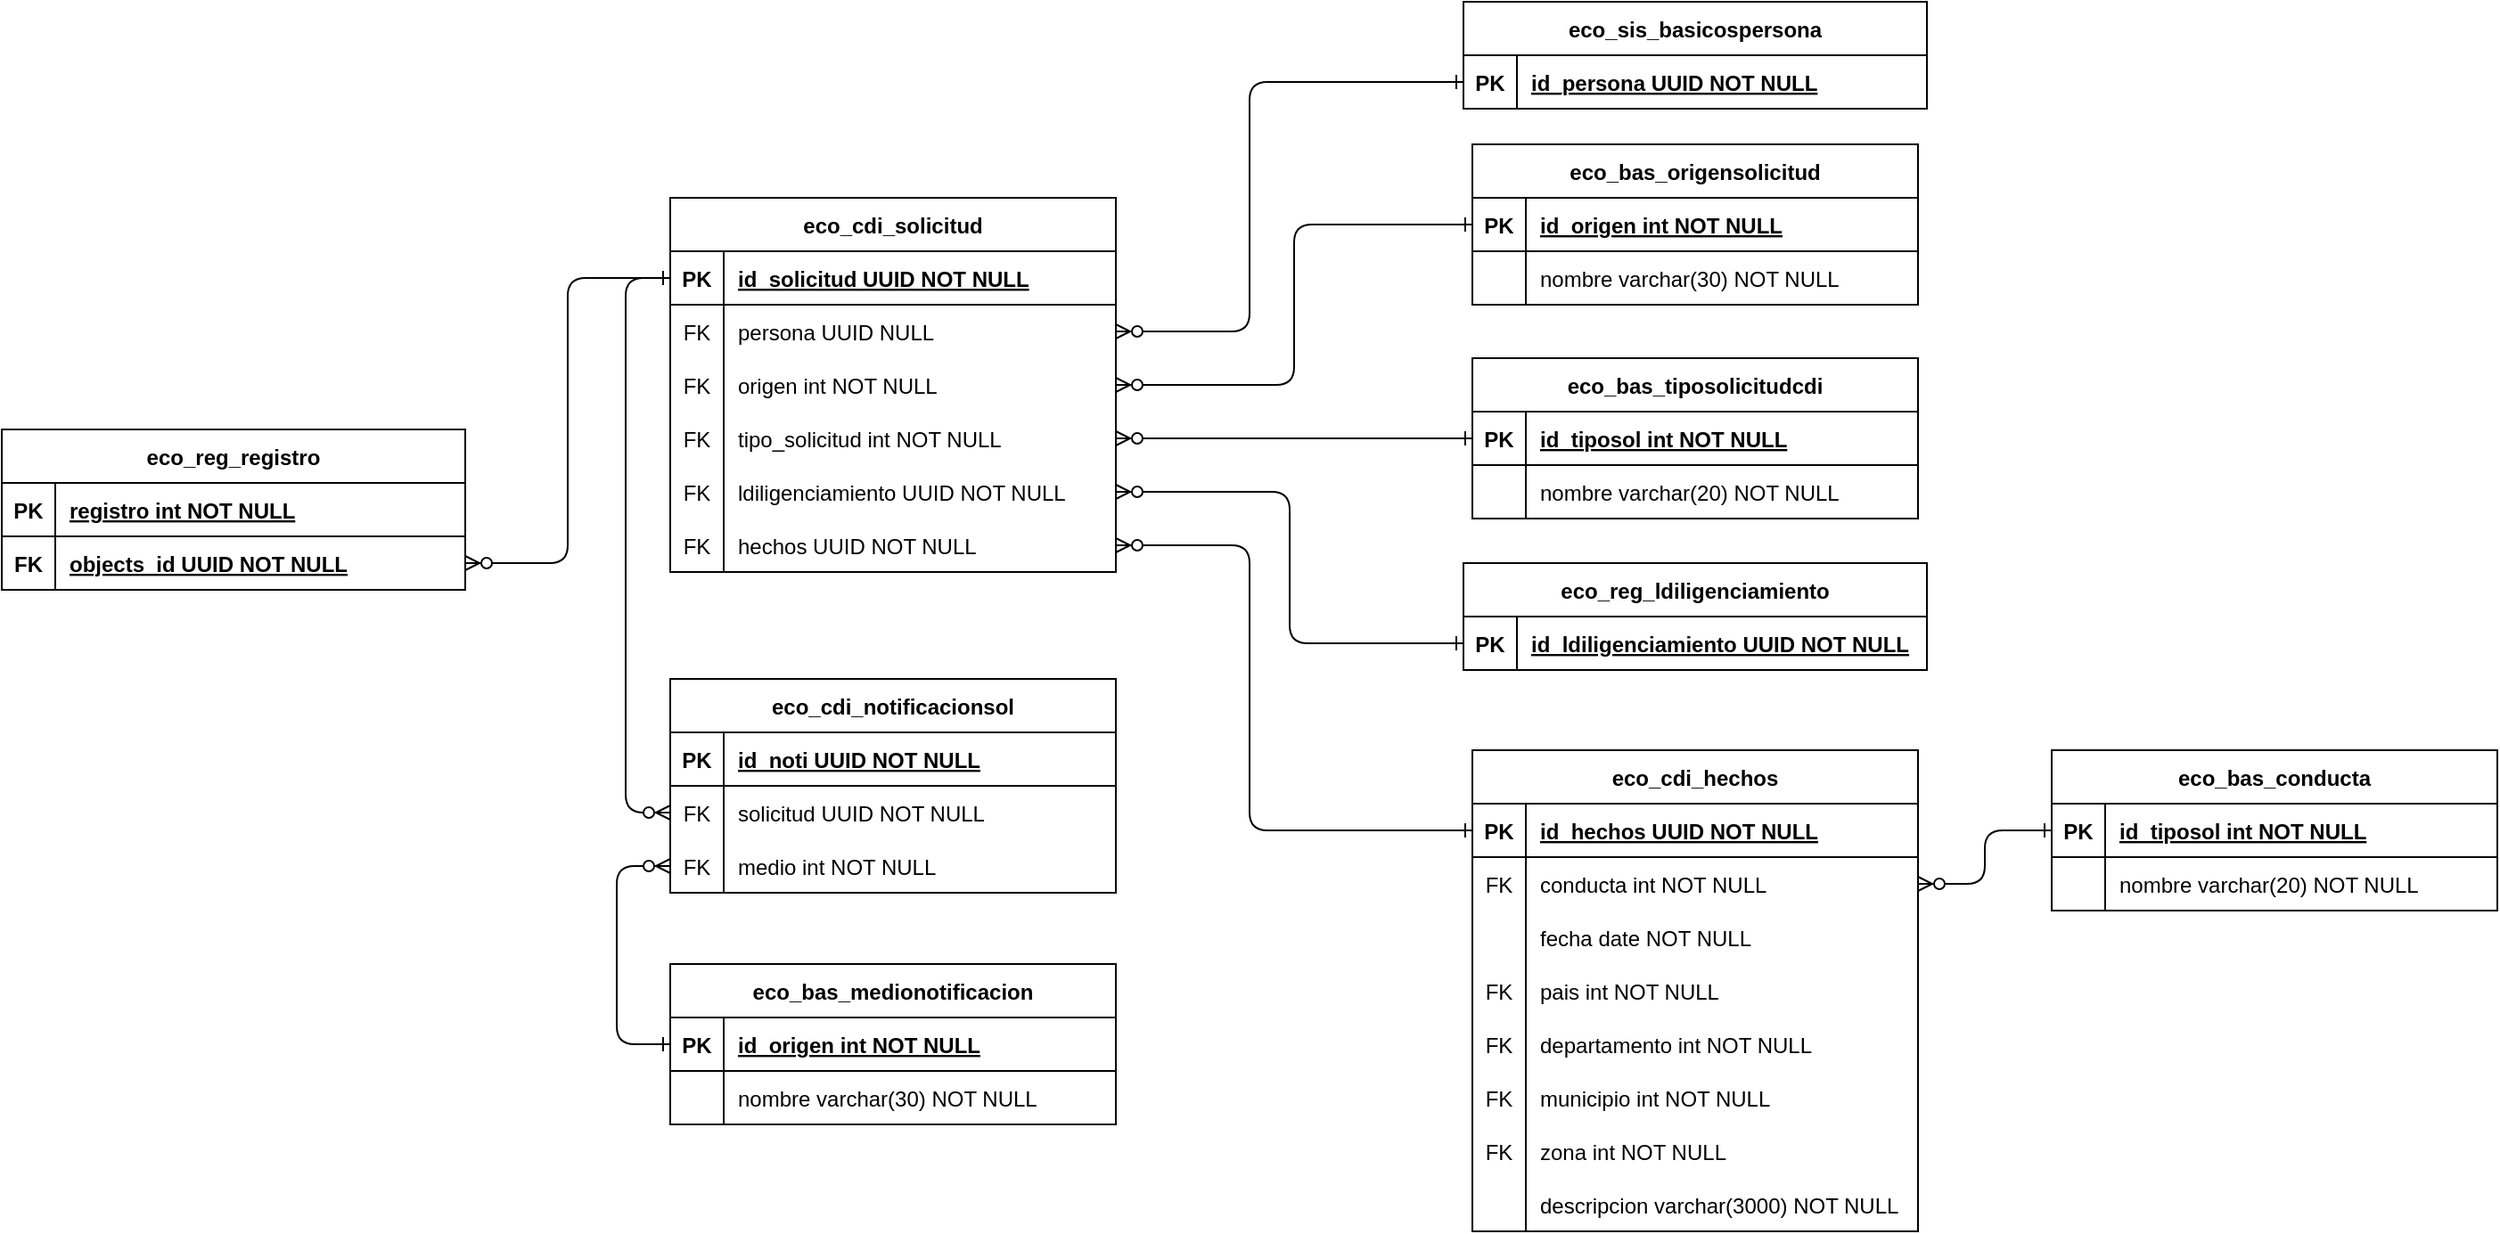 <mxfile version="27.0.9">
  <diagram id="R2lEEEUBdFMjLlhIrx00" name="Page-1">
    <mxGraphModel dx="1347" dy="864" grid="1" gridSize="10" guides="1" tooltips="1" connect="1" arrows="1" fold="1" page="1" pageScale="1" pageWidth="2000" pageHeight="2000" math="0" shadow="0" extFonts="Permanent Marker^https://fonts.googleapis.com/css?family=Permanent+Marker">
      <root>
        <mxCell id="0" />
        <mxCell id="1" parent="0" />
        <mxCell id="C-vyLk0tnHw3VtMMgP7b-2" value="eco_bas_origensolicitud" style="shape=table;startSize=30;container=1;collapsible=1;childLayout=tableLayout;fixedRows=1;rowLines=0;fontStyle=1;align=center;resizeLast=1;" parent="1" vertex="1">
          <mxGeometry x="1045" y="190" width="250" height="90" as="geometry" />
        </mxCell>
        <mxCell id="C-vyLk0tnHw3VtMMgP7b-3" value="" style="shape=partialRectangle;collapsible=0;dropTarget=0;pointerEvents=0;fillColor=none;points=[[0,0.5],[1,0.5]];portConstraint=eastwest;top=0;left=0;right=0;bottom=1;" parent="C-vyLk0tnHw3VtMMgP7b-2" vertex="1">
          <mxGeometry y="30" width="250" height="30" as="geometry" />
        </mxCell>
        <mxCell id="C-vyLk0tnHw3VtMMgP7b-4" value="PK" style="shape=partialRectangle;overflow=hidden;connectable=0;fillColor=none;top=0;left=0;bottom=0;right=0;fontStyle=1;" parent="C-vyLk0tnHw3VtMMgP7b-3" vertex="1">
          <mxGeometry width="30" height="30" as="geometry">
            <mxRectangle width="30" height="30" as="alternateBounds" />
          </mxGeometry>
        </mxCell>
        <mxCell id="C-vyLk0tnHw3VtMMgP7b-5" value="id_origen int NOT NULL " style="shape=partialRectangle;overflow=hidden;connectable=0;fillColor=none;top=0;left=0;bottom=0;right=0;align=left;spacingLeft=6;fontStyle=5;" parent="C-vyLk0tnHw3VtMMgP7b-3" vertex="1">
          <mxGeometry x="30" width="220" height="30" as="geometry">
            <mxRectangle width="220" height="30" as="alternateBounds" />
          </mxGeometry>
        </mxCell>
        <mxCell id="C-vyLk0tnHw3VtMMgP7b-9" value="" style="shape=partialRectangle;collapsible=0;dropTarget=0;pointerEvents=0;fillColor=none;points=[[0,0.5],[1,0.5]];portConstraint=eastwest;top=0;left=0;right=0;bottom=0;" parent="C-vyLk0tnHw3VtMMgP7b-2" vertex="1">
          <mxGeometry y="60" width="250" height="30" as="geometry" />
        </mxCell>
        <mxCell id="C-vyLk0tnHw3VtMMgP7b-10" value="" style="shape=partialRectangle;overflow=hidden;connectable=0;fillColor=none;top=0;left=0;bottom=0;right=0;" parent="C-vyLk0tnHw3VtMMgP7b-9" vertex="1">
          <mxGeometry width="30" height="30" as="geometry">
            <mxRectangle width="30" height="30" as="alternateBounds" />
          </mxGeometry>
        </mxCell>
        <mxCell id="C-vyLk0tnHw3VtMMgP7b-11" value="nombre varchar(30) NOT NULL" style="shape=partialRectangle;overflow=hidden;connectable=0;fillColor=none;top=0;left=0;bottom=0;right=0;align=left;spacingLeft=6;" parent="C-vyLk0tnHw3VtMMgP7b-9" vertex="1">
          <mxGeometry x="30" width="220" height="30" as="geometry">
            <mxRectangle width="220" height="30" as="alternateBounds" />
          </mxGeometry>
        </mxCell>
        <mxCell id="C-vyLk0tnHw3VtMMgP7b-13" value="eco_cdi_hechos" style="shape=table;startSize=30;container=1;collapsible=1;childLayout=tableLayout;fixedRows=1;rowLines=0;fontStyle=1;align=center;resizeLast=1;" parent="1" vertex="1">
          <mxGeometry x="1045" y="530" width="250" height="270" as="geometry" />
        </mxCell>
        <mxCell id="C-vyLk0tnHw3VtMMgP7b-14" value="" style="shape=partialRectangle;collapsible=0;dropTarget=0;pointerEvents=0;fillColor=none;points=[[0,0.5],[1,0.5]];portConstraint=eastwest;top=0;left=0;right=0;bottom=1;" parent="C-vyLk0tnHw3VtMMgP7b-13" vertex="1">
          <mxGeometry y="30" width="250" height="30" as="geometry" />
        </mxCell>
        <mxCell id="C-vyLk0tnHw3VtMMgP7b-15" value="PK" style="shape=partialRectangle;overflow=hidden;connectable=0;fillColor=none;top=0;left=0;bottom=0;right=0;fontStyle=1;" parent="C-vyLk0tnHw3VtMMgP7b-14" vertex="1">
          <mxGeometry width="30" height="30" as="geometry">
            <mxRectangle width="30" height="30" as="alternateBounds" />
          </mxGeometry>
        </mxCell>
        <mxCell id="C-vyLk0tnHw3VtMMgP7b-16" value="id_hechos UUID NOT NULL " style="shape=partialRectangle;overflow=hidden;connectable=0;fillColor=none;top=0;left=0;bottom=0;right=0;align=left;spacingLeft=6;fontStyle=5;" parent="C-vyLk0tnHw3VtMMgP7b-14" vertex="1">
          <mxGeometry x="30" width="220" height="30" as="geometry">
            <mxRectangle width="220" height="30" as="alternateBounds" />
          </mxGeometry>
        </mxCell>
        <mxCell id="C-vyLk0tnHw3VtMMgP7b-17" value="" style="shape=partialRectangle;collapsible=0;dropTarget=0;pointerEvents=0;fillColor=none;points=[[0,0.5],[1,0.5]];portConstraint=eastwest;top=0;left=0;right=0;bottom=0;" parent="C-vyLk0tnHw3VtMMgP7b-13" vertex="1">
          <mxGeometry y="60" width="250" height="30" as="geometry" />
        </mxCell>
        <mxCell id="C-vyLk0tnHw3VtMMgP7b-18" value="FK" style="shape=partialRectangle;overflow=hidden;connectable=0;fillColor=none;top=0;left=0;bottom=0;right=0;" parent="C-vyLk0tnHw3VtMMgP7b-17" vertex="1">
          <mxGeometry width="30" height="30" as="geometry">
            <mxRectangle width="30" height="30" as="alternateBounds" />
          </mxGeometry>
        </mxCell>
        <mxCell id="C-vyLk0tnHw3VtMMgP7b-19" value="conducta int NOT NULL" style="shape=partialRectangle;overflow=hidden;connectable=0;fillColor=none;top=0;left=0;bottom=0;right=0;align=left;spacingLeft=6;" parent="C-vyLk0tnHw3VtMMgP7b-17" vertex="1">
          <mxGeometry x="30" width="220" height="30" as="geometry">
            <mxRectangle width="220" height="30" as="alternateBounds" />
          </mxGeometry>
        </mxCell>
        <mxCell id="C-vyLk0tnHw3VtMMgP7b-20" value="" style="shape=partialRectangle;collapsible=0;dropTarget=0;pointerEvents=0;fillColor=none;points=[[0,0.5],[1,0.5]];portConstraint=eastwest;top=0;left=0;right=0;bottom=0;" parent="C-vyLk0tnHw3VtMMgP7b-13" vertex="1">
          <mxGeometry y="90" width="250" height="30" as="geometry" />
        </mxCell>
        <mxCell id="C-vyLk0tnHw3VtMMgP7b-21" value="" style="shape=partialRectangle;overflow=hidden;connectable=0;fillColor=none;top=0;left=0;bottom=0;right=0;" parent="C-vyLk0tnHw3VtMMgP7b-20" vertex="1">
          <mxGeometry width="30" height="30" as="geometry">
            <mxRectangle width="30" height="30" as="alternateBounds" />
          </mxGeometry>
        </mxCell>
        <mxCell id="C-vyLk0tnHw3VtMMgP7b-22" value="fecha date NOT NULL" style="shape=partialRectangle;overflow=hidden;connectable=0;fillColor=none;top=0;left=0;bottom=0;right=0;align=left;spacingLeft=6;" parent="C-vyLk0tnHw3VtMMgP7b-20" vertex="1">
          <mxGeometry x="30" width="220" height="30" as="geometry">
            <mxRectangle width="220" height="30" as="alternateBounds" />
          </mxGeometry>
        </mxCell>
        <mxCell id="6xn5zR_Y7Cb_EY0jX39s-95" value="" style="shape=partialRectangle;collapsible=0;dropTarget=0;pointerEvents=0;fillColor=none;points=[[0,0.5],[1,0.5]];portConstraint=eastwest;top=0;left=0;right=0;bottom=0;" parent="C-vyLk0tnHw3VtMMgP7b-13" vertex="1">
          <mxGeometry y="120" width="250" height="30" as="geometry" />
        </mxCell>
        <mxCell id="6xn5zR_Y7Cb_EY0jX39s-96" value="FK" style="shape=partialRectangle;overflow=hidden;connectable=0;fillColor=none;top=0;left=0;bottom=0;right=0;" parent="6xn5zR_Y7Cb_EY0jX39s-95" vertex="1">
          <mxGeometry width="30" height="30" as="geometry">
            <mxRectangle width="30" height="30" as="alternateBounds" />
          </mxGeometry>
        </mxCell>
        <mxCell id="6xn5zR_Y7Cb_EY0jX39s-97" value="pais int NOT NULL" style="shape=partialRectangle;overflow=hidden;connectable=0;fillColor=none;top=0;left=0;bottom=0;right=0;align=left;spacingLeft=6;" parent="6xn5zR_Y7Cb_EY0jX39s-95" vertex="1">
          <mxGeometry x="30" width="220" height="30" as="geometry">
            <mxRectangle width="220" height="30" as="alternateBounds" />
          </mxGeometry>
        </mxCell>
        <mxCell id="6xn5zR_Y7Cb_EY0jX39s-98" value="" style="shape=partialRectangle;collapsible=0;dropTarget=0;pointerEvents=0;fillColor=none;points=[[0,0.5],[1,0.5]];portConstraint=eastwest;top=0;left=0;right=0;bottom=0;" parent="C-vyLk0tnHw3VtMMgP7b-13" vertex="1">
          <mxGeometry y="150" width="250" height="30" as="geometry" />
        </mxCell>
        <mxCell id="6xn5zR_Y7Cb_EY0jX39s-99" value="FK" style="shape=partialRectangle;overflow=hidden;connectable=0;fillColor=none;top=0;left=0;bottom=0;right=0;" parent="6xn5zR_Y7Cb_EY0jX39s-98" vertex="1">
          <mxGeometry width="30" height="30" as="geometry">
            <mxRectangle width="30" height="30" as="alternateBounds" />
          </mxGeometry>
        </mxCell>
        <mxCell id="6xn5zR_Y7Cb_EY0jX39s-100" value="departamento int NOT NULL" style="shape=partialRectangle;overflow=hidden;connectable=0;fillColor=none;top=0;left=0;bottom=0;right=0;align=left;spacingLeft=6;" parent="6xn5zR_Y7Cb_EY0jX39s-98" vertex="1">
          <mxGeometry x="30" width="220" height="30" as="geometry">
            <mxRectangle width="220" height="30" as="alternateBounds" />
          </mxGeometry>
        </mxCell>
        <mxCell id="6xn5zR_Y7Cb_EY0jX39s-101" value="" style="shape=partialRectangle;collapsible=0;dropTarget=0;pointerEvents=0;fillColor=none;points=[[0,0.5],[1,0.5]];portConstraint=eastwest;top=0;left=0;right=0;bottom=0;" parent="C-vyLk0tnHw3VtMMgP7b-13" vertex="1">
          <mxGeometry y="180" width="250" height="30" as="geometry" />
        </mxCell>
        <mxCell id="6xn5zR_Y7Cb_EY0jX39s-102" value="FK" style="shape=partialRectangle;overflow=hidden;connectable=0;fillColor=none;top=0;left=0;bottom=0;right=0;" parent="6xn5zR_Y7Cb_EY0jX39s-101" vertex="1">
          <mxGeometry width="30" height="30" as="geometry">
            <mxRectangle width="30" height="30" as="alternateBounds" />
          </mxGeometry>
        </mxCell>
        <mxCell id="6xn5zR_Y7Cb_EY0jX39s-103" value="municipio int NOT NULL" style="shape=partialRectangle;overflow=hidden;connectable=0;fillColor=none;top=0;left=0;bottom=0;right=0;align=left;spacingLeft=6;" parent="6xn5zR_Y7Cb_EY0jX39s-101" vertex="1">
          <mxGeometry x="30" width="220" height="30" as="geometry">
            <mxRectangle width="220" height="30" as="alternateBounds" />
          </mxGeometry>
        </mxCell>
        <mxCell id="6xn5zR_Y7Cb_EY0jX39s-112" value="" style="shape=partialRectangle;collapsible=0;dropTarget=0;pointerEvents=0;fillColor=none;points=[[0,0.5],[1,0.5]];portConstraint=eastwest;top=0;left=0;right=0;bottom=0;" parent="C-vyLk0tnHw3VtMMgP7b-13" vertex="1">
          <mxGeometry y="210" width="250" height="30" as="geometry" />
        </mxCell>
        <mxCell id="6xn5zR_Y7Cb_EY0jX39s-113" value="FK" style="shape=partialRectangle;overflow=hidden;connectable=0;fillColor=none;top=0;left=0;bottom=0;right=0;" parent="6xn5zR_Y7Cb_EY0jX39s-112" vertex="1">
          <mxGeometry width="30" height="30" as="geometry">
            <mxRectangle width="30" height="30" as="alternateBounds" />
          </mxGeometry>
        </mxCell>
        <mxCell id="6xn5zR_Y7Cb_EY0jX39s-114" value="zona int NOT NULL" style="shape=partialRectangle;overflow=hidden;connectable=0;fillColor=none;top=0;left=0;bottom=0;right=0;align=left;spacingLeft=6;" parent="6xn5zR_Y7Cb_EY0jX39s-112" vertex="1">
          <mxGeometry x="30" width="220" height="30" as="geometry">
            <mxRectangle width="220" height="30" as="alternateBounds" />
          </mxGeometry>
        </mxCell>
        <mxCell id="6xn5zR_Y7Cb_EY0jX39s-105" value="" style="shape=partialRectangle;collapsible=0;dropTarget=0;pointerEvents=0;fillColor=none;points=[[0,0.5],[1,0.5]];portConstraint=eastwest;top=0;left=0;right=0;bottom=0;" parent="C-vyLk0tnHw3VtMMgP7b-13" vertex="1">
          <mxGeometry y="240" width="250" height="30" as="geometry" />
        </mxCell>
        <mxCell id="6xn5zR_Y7Cb_EY0jX39s-106" value="" style="shape=partialRectangle;overflow=hidden;connectable=0;fillColor=none;top=0;left=0;bottom=0;right=0;" parent="6xn5zR_Y7Cb_EY0jX39s-105" vertex="1">
          <mxGeometry width="30" height="30" as="geometry">
            <mxRectangle width="30" height="30" as="alternateBounds" />
          </mxGeometry>
        </mxCell>
        <mxCell id="6xn5zR_Y7Cb_EY0jX39s-107" value="descripcion varchar(3000) NOT NULL" style="shape=partialRectangle;overflow=hidden;connectable=0;fillColor=none;top=0;left=0;bottom=0;right=0;align=left;spacingLeft=6;" parent="6xn5zR_Y7Cb_EY0jX39s-105" vertex="1">
          <mxGeometry x="30" width="220" height="30" as="geometry">
            <mxRectangle width="220" height="30" as="alternateBounds" />
          </mxGeometry>
        </mxCell>
        <mxCell id="C-vyLk0tnHw3VtMMgP7b-23" value="eco_reg_ldiligenciamiento" style="shape=table;startSize=30;container=1;collapsible=1;childLayout=tableLayout;fixedRows=1;rowLines=0;fontStyle=1;align=center;resizeLast=1;" parent="1" vertex="1">
          <mxGeometry x="1040" y="425" width="260" height="60" as="geometry" />
        </mxCell>
        <mxCell id="C-vyLk0tnHw3VtMMgP7b-24" value="" style="shape=partialRectangle;collapsible=0;dropTarget=0;pointerEvents=0;fillColor=none;points=[[0,0.5],[1,0.5]];portConstraint=eastwest;top=0;left=0;right=0;bottom=1;" parent="C-vyLk0tnHw3VtMMgP7b-23" vertex="1">
          <mxGeometry y="30" width="260" height="30" as="geometry" />
        </mxCell>
        <mxCell id="C-vyLk0tnHw3VtMMgP7b-25" value="PK" style="shape=partialRectangle;overflow=hidden;connectable=0;fillColor=none;top=0;left=0;bottom=0;right=0;fontStyle=1;" parent="C-vyLk0tnHw3VtMMgP7b-24" vertex="1">
          <mxGeometry width="30" height="30" as="geometry">
            <mxRectangle width="30" height="30" as="alternateBounds" />
          </mxGeometry>
        </mxCell>
        <mxCell id="C-vyLk0tnHw3VtMMgP7b-26" value="id_ldiligenciamiento UUID NOT NULL " style="shape=partialRectangle;overflow=hidden;connectable=0;fillColor=none;top=0;left=0;bottom=0;right=0;align=left;spacingLeft=6;fontStyle=5;" parent="C-vyLk0tnHw3VtMMgP7b-24" vertex="1">
          <mxGeometry x="30" width="230" height="30" as="geometry">
            <mxRectangle width="230" height="30" as="alternateBounds" />
          </mxGeometry>
        </mxCell>
        <mxCell id="6xn5zR_Y7Cb_EY0jX39s-1" value="" style="edgeStyle=orthogonalEdgeStyle;endArrow=ERzeroToMany;startArrow=ERone;endFill=1;startFill=0;" parent="1" source="6xn5zR_Y7Cb_EY0jX39s-60" target="6xn5zR_Y7Cb_EY0jX39s-46" edge="1">
          <mxGeometry width="100" height="100" relative="1" as="geometry">
            <mxPoint x="790" y="710" as="sourcePoint" />
            <mxPoint x="870" y="740" as="targetPoint" />
          </mxGeometry>
        </mxCell>
        <mxCell id="6xn5zR_Y7Cb_EY0jX39s-8" value="eco_bas_medionotificacion" style="shape=table;startSize=30;container=1;collapsible=1;childLayout=tableLayout;fixedRows=1;rowLines=0;fontStyle=1;align=center;resizeLast=1;" parent="1" vertex="1">
          <mxGeometry x="595" y="650" width="250" height="90" as="geometry" />
        </mxCell>
        <mxCell id="6xn5zR_Y7Cb_EY0jX39s-9" value="" style="shape=partialRectangle;collapsible=0;dropTarget=0;pointerEvents=0;fillColor=none;points=[[0,0.5],[1,0.5]];portConstraint=eastwest;top=0;left=0;right=0;bottom=1;" parent="6xn5zR_Y7Cb_EY0jX39s-8" vertex="1">
          <mxGeometry y="30" width="250" height="30" as="geometry" />
        </mxCell>
        <mxCell id="6xn5zR_Y7Cb_EY0jX39s-10" value="PK" style="shape=partialRectangle;overflow=hidden;connectable=0;fillColor=none;top=0;left=0;bottom=0;right=0;fontStyle=1;" parent="6xn5zR_Y7Cb_EY0jX39s-9" vertex="1">
          <mxGeometry width="30" height="30" as="geometry">
            <mxRectangle width="30" height="30" as="alternateBounds" />
          </mxGeometry>
        </mxCell>
        <mxCell id="6xn5zR_Y7Cb_EY0jX39s-11" value="id_origen int NOT NULL " style="shape=partialRectangle;overflow=hidden;connectable=0;fillColor=none;top=0;left=0;bottom=0;right=0;align=left;spacingLeft=6;fontStyle=5;" parent="6xn5zR_Y7Cb_EY0jX39s-9" vertex="1">
          <mxGeometry x="30" width="220" height="30" as="geometry">
            <mxRectangle width="220" height="30" as="alternateBounds" />
          </mxGeometry>
        </mxCell>
        <mxCell id="6xn5zR_Y7Cb_EY0jX39s-12" value="" style="shape=partialRectangle;collapsible=0;dropTarget=0;pointerEvents=0;fillColor=none;points=[[0,0.5],[1,0.5]];portConstraint=eastwest;top=0;left=0;right=0;bottom=0;" parent="6xn5zR_Y7Cb_EY0jX39s-8" vertex="1">
          <mxGeometry y="60" width="250" height="30" as="geometry" />
        </mxCell>
        <mxCell id="6xn5zR_Y7Cb_EY0jX39s-13" value="" style="shape=partialRectangle;overflow=hidden;connectable=0;fillColor=none;top=0;left=0;bottom=0;right=0;" parent="6xn5zR_Y7Cb_EY0jX39s-12" vertex="1">
          <mxGeometry width="30" height="30" as="geometry">
            <mxRectangle width="30" height="30" as="alternateBounds" />
          </mxGeometry>
        </mxCell>
        <mxCell id="6xn5zR_Y7Cb_EY0jX39s-14" value="nombre varchar(30) NOT NULL" style="shape=partialRectangle;overflow=hidden;connectable=0;fillColor=none;top=0;left=0;bottom=0;right=0;align=left;spacingLeft=6;" parent="6xn5zR_Y7Cb_EY0jX39s-12" vertex="1">
          <mxGeometry x="30" width="220" height="30" as="geometry">
            <mxRectangle width="220" height="30" as="alternateBounds" />
          </mxGeometry>
        </mxCell>
        <mxCell id="6xn5zR_Y7Cb_EY0jX39s-15" value="eco_bas_tiposolicitudcdi" style="shape=table;startSize=30;container=1;collapsible=1;childLayout=tableLayout;fixedRows=1;rowLines=0;fontStyle=1;align=center;resizeLast=1;" parent="1" vertex="1">
          <mxGeometry x="1045" y="310" width="250" height="90" as="geometry" />
        </mxCell>
        <mxCell id="6xn5zR_Y7Cb_EY0jX39s-16" value="" style="shape=partialRectangle;collapsible=0;dropTarget=0;pointerEvents=0;fillColor=none;points=[[0,0.5],[1,0.5]];portConstraint=eastwest;top=0;left=0;right=0;bottom=1;" parent="6xn5zR_Y7Cb_EY0jX39s-15" vertex="1">
          <mxGeometry y="30" width="250" height="30" as="geometry" />
        </mxCell>
        <mxCell id="6xn5zR_Y7Cb_EY0jX39s-17" value="PK" style="shape=partialRectangle;overflow=hidden;connectable=0;fillColor=none;top=0;left=0;bottom=0;right=0;fontStyle=1;" parent="6xn5zR_Y7Cb_EY0jX39s-16" vertex="1">
          <mxGeometry width="30" height="30" as="geometry">
            <mxRectangle width="30" height="30" as="alternateBounds" />
          </mxGeometry>
        </mxCell>
        <mxCell id="6xn5zR_Y7Cb_EY0jX39s-18" value="id_tiposol int NOT NULL " style="shape=partialRectangle;overflow=hidden;connectable=0;fillColor=none;top=0;left=0;bottom=0;right=0;align=left;spacingLeft=6;fontStyle=5;" parent="6xn5zR_Y7Cb_EY0jX39s-16" vertex="1">
          <mxGeometry x="30" width="220" height="30" as="geometry">
            <mxRectangle width="220" height="30" as="alternateBounds" />
          </mxGeometry>
        </mxCell>
        <mxCell id="6xn5zR_Y7Cb_EY0jX39s-19" value="" style="shape=partialRectangle;collapsible=0;dropTarget=0;pointerEvents=0;fillColor=none;points=[[0,0.5],[1,0.5]];portConstraint=eastwest;top=0;left=0;right=0;bottom=0;" parent="6xn5zR_Y7Cb_EY0jX39s-15" vertex="1">
          <mxGeometry y="60" width="250" height="30" as="geometry" />
        </mxCell>
        <mxCell id="6xn5zR_Y7Cb_EY0jX39s-20" value="" style="shape=partialRectangle;overflow=hidden;connectable=0;fillColor=none;top=0;left=0;bottom=0;right=0;" parent="6xn5zR_Y7Cb_EY0jX39s-19" vertex="1">
          <mxGeometry width="30" height="30" as="geometry">
            <mxRectangle width="30" height="30" as="alternateBounds" />
          </mxGeometry>
        </mxCell>
        <mxCell id="6xn5zR_Y7Cb_EY0jX39s-21" value="nombre varchar(20) NOT NULL" style="shape=partialRectangle;overflow=hidden;connectable=0;fillColor=none;top=0;left=0;bottom=0;right=0;align=left;spacingLeft=6;" parent="6xn5zR_Y7Cb_EY0jX39s-19" vertex="1">
          <mxGeometry x="30" width="220" height="30" as="geometry">
            <mxRectangle width="220" height="30" as="alternateBounds" />
          </mxGeometry>
        </mxCell>
        <mxCell id="6xn5zR_Y7Cb_EY0jX39s-35" value="eco_sis_basicospersona" style="shape=table;startSize=30;container=1;collapsible=1;childLayout=tableLayout;fixedRows=1;rowLines=0;fontStyle=1;align=center;resizeLast=1;" parent="1" vertex="1">
          <mxGeometry x="1040" y="110" width="260" height="60" as="geometry" />
        </mxCell>
        <mxCell id="6xn5zR_Y7Cb_EY0jX39s-36" value="" style="shape=partialRectangle;collapsible=0;dropTarget=0;pointerEvents=0;fillColor=none;points=[[0,0.5],[1,0.5]];portConstraint=eastwest;top=0;left=0;right=0;bottom=1;" parent="6xn5zR_Y7Cb_EY0jX39s-35" vertex="1">
          <mxGeometry y="30" width="260" height="30" as="geometry" />
        </mxCell>
        <mxCell id="6xn5zR_Y7Cb_EY0jX39s-37" value="PK" style="shape=partialRectangle;overflow=hidden;connectable=0;fillColor=none;top=0;left=0;bottom=0;right=0;fontStyle=1;" parent="6xn5zR_Y7Cb_EY0jX39s-36" vertex="1">
          <mxGeometry width="30" height="30" as="geometry">
            <mxRectangle width="30" height="30" as="alternateBounds" />
          </mxGeometry>
        </mxCell>
        <mxCell id="6xn5zR_Y7Cb_EY0jX39s-38" value="id_persona UUID NOT NULL " style="shape=partialRectangle;overflow=hidden;connectable=0;fillColor=none;top=0;left=0;bottom=0;right=0;align=left;spacingLeft=6;fontStyle=5;" parent="6xn5zR_Y7Cb_EY0jX39s-36" vertex="1">
          <mxGeometry x="30" width="230" height="30" as="geometry">
            <mxRectangle width="230" height="30" as="alternateBounds" />
          </mxGeometry>
        </mxCell>
        <mxCell id="6xn5zR_Y7Cb_EY0jX39s-39" value="eco_reg_registro" style="shape=table;startSize=30;container=1;collapsible=1;childLayout=tableLayout;fixedRows=1;rowLines=0;fontStyle=1;align=center;resizeLast=1;" parent="1" vertex="1">
          <mxGeometry x="220" y="350" width="260" height="90" as="geometry" />
        </mxCell>
        <mxCell id="6xn5zR_Y7Cb_EY0jX39s-40" value="" style="shape=partialRectangle;collapsible=0;dropTarget=0;pointerEvents=0;fillColor=none;points=[[0,0.5],[1,0.5]];portConstraint=eastwest;top=0;left=0;right=0;bottom=1;" parent="6xn5zR_Y7Cb_EY0jX39s-39" vertex="1">
          <mxGeometry y="30" width="260" height="30" as="geometry" />
        </mxCell>
        <mxCell id="6xn5zR_Y7Cb_EY0jX39s-41" value="PK" style="shape=partialRectangle;overflow=hidden;connectable=0;fillColor=none;top=0;left=0;bottom=0;right=0;fontStyle=1;" parent="6xn5zR_Y7Cb_EY0jX39s-40" vertex="1">
          <mxGeometry width="30" height="30" as="geometry">
            <mxRectangle width="30" height="30" as="alternateBounds" />
          </mxGeometry>
        </mxCell>
        <mxCell id="6xn5zR_Y7Cb_EY0jX39s-42" value="registro int NOT NULL " style="shape=partialRectangle;overflow=hidden;connectable=0;fillColor=none;top=0;left=0;bottom=0;right=0;align=left;spacingLeft=6;fontStyle=5;" parent="6xn5zR_Y7Cb_EY0jX39s-40" vertex="1">
          <mxGeometry x="30" width="230" height="30" as="geometry">
            <mxRectangle width="230" height="30" as="alternateBounds" />
          </mxGeometry>
        </mxCell>
        <mxCell id="6xn5zR_Y7Cb_EY0jX39s-46" value="" style="shape=partialRectangle;collapsible=0;dropTarget=0;pointerEvents=0;fillColor=none;points=[[0,0.5],[1,0.5]];portConstraint=eastwest;top=0;left=0;right=0;bottom=1;" parent="6xn5zR_Y7Cb_EY0jX39s-39" vertex="1">
          <mxGeometry y="60" width="260" height="30" as="geometry" />
        </mxCell>
        <mxCell id="6xn5zR_Y7Cb_EY0jX39s-47" value="FK" style="shape=partialRectangle;overflow=hidden;connectable=0;fillColor=none;top=0;left=0;bottom=0;right=0;fontStyle=1;" parent="6xn5zR_Y7Cb_EY0jX39s-46" vertex="1">
          <mxGeometry width="30" height="30" as="geometry">
            <mxRectangle width="30" height="30" as="alternateBounds" />
          </mxGeometry>
        </mxCell>
        <mxCell id="6xn5zR_Y7Cb_EY0jX39s-48" value="objects_id UUID NOT NULL " style="shape=partialRectangle;overflow=hidden;connectable=0;fillColor=none;top=0;left=0;bottom=0;right=0;align=left;spacingLeft=6;fontStyle=5;" parent="6xn5zR_Y7Cb_EY0jX39s-46" vertex="1">
          <mxGeometry x="30" width="230" height="30" as="geometry">
            <mxRectangle width="230" height="30" as="alternateBounds" />
          </mxGeometry>
        </mxCell>
        <mxCell id="6xn5zR_Y7Cb_EY0jX39s-59" value="eco_cdi_solicitud" style="shape=table;startSize=30;container=1;collapsible=1;childLayout=tableLayout;fixedRows=1;rowLines=0;fontStyle=1;align=center;resizeLast=1;" parent="1" vertex="1">
          <mxGeometry x="595" y="220" width="250" height="210" as="geometry" />
        </mxCell>
        <mxCell id="6xn5zR_Y7Cb_EY0jX39s-60" value="" style="shape=partialRectangle;collapsible=0;dropTarget=0;pointerEvents=0;fillColor=none;points=[[0,0.5],[1,0.5]];portConstraint=eastwest;top=0;left=0;right=0;bottom=1;" parent="6xn5zR_Y7Cb_EY0jX39s-59" vertex="1">
          <mxGeometry y="30" width="250" height="30" as="geometry" />
        </mxCell>
        <mxCell id="6xn5zR_Y7Cb_EY0jX39s-61" value="PK" style="shape=partialRectangle;overflow=hidden;connectable=0;fillColor=none;top=0;left=0;bottom=0;right=0;fontStyle=1;" parent="6xn5zR_Y7Cb_EY0jX39s-60" vertex="1">
          <mxGeometry width="30" height="30" as="geometry">
            <mxRectangle width="30" height="30" as="alternateBounds" />
          </mxGeometry>
        </mxCell>
        <mxCell id="6xn5zR_Y7Cb_EY0jX39s-62" value="id_solicitud UUID NOT NULL " style="shape=partialRectangle;overflow=hidden;connectable=0;fillColor=none;top=0;left=0;bottom=0;right=0;align=left;spacingLeft=6;fontStyle=5;" parent="6xn5zR_Y7Cb_EY0jX39s-60" vertex="1">
          <mxGeometry x="30" width="220" height="30" as="geometry">
            <mxRectangle width="220" height="30" as="alternateBounds" />
          </mxGeometry>
        </mxCell>
        <mxCell id="6xn5zR_Y7Cb_EY0jX39s-63" value="" style="shape=partialRectangle;collapsible=0;dropTarget=0;pointerEvents=0;fillColor=none;points=[[0,0.5],[1,0.5]];portConstraint=eastwest;top=0;left=0;right=0;bottom=0;" parent="6xn5zR_Y7Cb_EY0jX39s-59" vertex="1">
          <mxGeometry y="60" width="250" height="30" as="geometry" />
        </mxCell>
        <mxCell id="6xn5zR_Y7Cb_EY0jX39s-64" value="FK" style="shape=partialRectangle;overflow=hidden;connectable=0;fillColor=none;top=0;left=0;bottom=0;right=0;" parent="6xn5zR_Y7Cb_EY0jX39s-63" vertex="1">
          <mxGeometry width="30" height="30" as="geometry">
            <mxRectangle width="30" height="30" as="alternateBounds" />
          </mxGeometry>
        </mxCell>
        <mxCell id="6xn5zR_Y7Cb_EY0jX39s-65" value="persona UUID NULL" style="shape=partialRectangle;overflow=hidden;connectable=0;fillColor=none;top=0;left=0;bottom=0;right=0;align=left;spacingLeft=6;" parent="6xn5zR_Y7Cb_EY0jX39s-63" vertex="1">
          <mxGeometry x="30" width="220" height="30" as="geometry">
            <mxRectangle width="220" height="30" as="alternateBounds" />
          </mxGeometry>
        </mxCell>
        <mxCell id="6xn5zR_Y7Cb_EY0jX39s-70" value="" style="shape=partialRectangle;collapsible=0;dropTarget=0;pointerEvents=0;fillColor=none;points=[[0,0.5],[1,0.5]];portConstraint=eastwest;top=0;left=0;right=0;bottom=0;" parent="6xn5zR_Y7Cb_EY0jX39s-59" vertex="1">
          <mxGeometry y="90" width="250" height="30" as="geometry" />
        </mxCell>
        <mxCell id="6xn5zR_Y7Cb_EY0jX39s-71" value="FK" style="shape=partialRectangle;overflow=hidden;connectable=0;fillColor=none;top=0;left=0;bottom=0;right=0;" parent="6xn5zR_Y7Cb_EY0jX39s-70" vertex="1">
          <mxGeometry width="30" height="30" as="geometry">
            <mxRectangle width="30" height="30" as="alternateBounds" />
          </mxGeometry>
        </mxCell>
        <mxCell id="6xn5zR_Y7Cb_EY0jX39s-72" value="origen int NOT NULL" style="shape=partialRectangle;overflow=hidden;connectable=0;fillColor=none;top=0;left=0;bottom=0;right=0;align=left;spacingLeft=6;" parent="6xn5zR_Y7Cb_EY0jX39s-70" vertex="1">
          <mxGeometry x="30" width="220" height="30" as="geometry">
            <mxRectangle width="220" height="30" as="alternateBounds" />
          </mxGeometry>
        </mxCell>
        <mxCell id="6xn5zR_Y7Cb_EY0jX39s-73" value="" style="shape=partialRectangle;collapsible=0;dropTarget=0;pointerEvents=0;fillColor=none;points=[[0,0.5],[1,0.5]];portConstraint=eastwest;top=0;left=0;right=0;bottom=0;" parent="6xn5zR_Y7Cb_EY0jX39s-59" vertex="1">
          <mxGeometry y="120" width="250" height="30" as="geometry" />
        </mxCell>
        <mxCell id="6xn5zR_Y7Cb_EY0jX39s-74" value="FK" style="shape=partialRectangle;overflow=hidden;connectable=0;fillColor=none;top=0;left=0;bottom=0;right=0;" parent="6xn5zR_Y7Cb_EY0jX39s-73" vertex="1">
          <mxGeometry width="30" height="30" as="geometry">
            <mxRectangle width="30" height="30" as="alternateBounds" />
          </mxGeometry>
        </mxCell>
        <mxCell id="6xn5zR_Y7Cb_EY0jX39s-75" value="tipo_solicitud int NOT NULL" style="shape=partialRectangle;overflow=hidden;connectable=0;fillColor=none;top=0;left=0;bottom=0;right=0;align=left;spacingLeft=6;" parent="6xn5zR_Y7Cb_EY0jX39s-73" vertex="1">
          <mxGeometry x="30" width="220" height="30" as="geometry">
            <mxRectangle width="220" height="30" as="alternateBounds" />
          </mxGeometry>
        </mxCell>
        <mxCell id="6xn5zR_Y7Cb_EY0jX39s-79" value="" style="shape=partialRectangle;collapsible=0;dropTarget=0;pointerEvents=0;fillColor=none;points=[[0,0.5],[1,0.5]];portConstraint=eastwest;top=0;left=0;right=0;bottom=0;" parent="6xn5zR_Y7Cb_EY0jX39s-59" vertex="1">
          <mxGeometry y="150" width="250" height="30" as="geometry" />
        </mxCell>
        <mxCell id="6xn5zR_Y7Cb_EY0jX39s-80" value="FK" style="shape=partialRectangle;overflow=hidden;connectable=0;fillColor=none;top=0;left=0;bottom=0;right=0;" parent="6xn5zR_Y7Cb_EY0jX39s-79" vertex="1">
          <mxGeometry width="30" height="30" as="geometry">
            <mxRectangle width="30" height="30" as="alternateBounds" />
          </mxGeometry>
        </mxCell>
        <mxCell id="6xn5zR_Y7Cb_EY0jX39s-81" value="ldiligenciamiento UUID NOT NULL" style="shape=partialRectangle;overflow=hidden;connectable=0;fillColor=none;top=0;left=0;bottom=0;right=0;align=left;spacingLeft=6;" parent="6xn5zR_Y7Cb_EY0jX39s-79" vertex="1">
          <mxGeometry x="30" width="220" height="30" as="geometry">
            <mxRectangle width="220" height="30" as="alternateBounds" />
          </mxGeometry>
        </mxCell>
        <mxCell id="6xn5zR_Y7Cb_EY0jX39s-108" value="" style="shape=partialRectangle;collapsible=0;dropTarget=0;pointerEvents=0;fillColor=none;points=[[0,0.5],[1,0.5]];portConstraint=eastwest;top=0;left=0;right=0;bottom=0;" parent="6xn5zR_Y7Cb_EY0jX39s-59" vertex="1">
          <mxGeometry y="180" width="250" height="30" as="geometry" />
        </mxCell>
        <mxCell id="6xn5zR_Y7Cb_EY0jX39s-109" value="FK" style="shape=partialRectangle;overflow=hidden;connectable=0;fillColor=none;top=0;left=0;bottom=0;right=0;" parent="6xn5zR_Y7Cb_EY0jX39s-108" vertex="1">
          <mxGeometry width="30" height="30" as="geometry">
            <mxRectangle width="30" height="30" as="alternateBounds" />
          </mxGeometry>
        </mxCell>
        <mxCell id="6xn5zR_Y7Cb_EY0jX39s-110" value="hechos UUID NOT NULL" style="shape=partialRectangle;overflow=hidden;connectable=0;fillColor=none;top=0;left=0;bottom=0;right=0;align=left;spacingLeft=6;" parent="6xn5zR_Y7Cb_EY0jX39s-108" vertex="1">
          <mxGeometry x="30" width="220" height="30" as="geometry">
            <mxRectangle width="220" height="30" as="alternateBounds" />
          </mxGeometry>
        </mxCell>
        <mxCell id="6xn5zR_Y7Cb_EY0jX39s-76" value="" style="edgeStyle=orthogonalEdgeStyle;endArrow=ERzeroToMany;startArrow=ERone;endFill=1;startFill=0;" parent="1" source="C-vyLk0tnHw3VtMMgP7b-3" target="6xn5zR_Y7Cb_EY0jX39s-70" edge="1">
          <mxGeometry width="100" height="100" relative="1" as="geometry">
            <mxPoint x="1005" y="150" as="sourcePoint" />
            <mxPoint x="890" y="310" as="targetPoint" />
          </mxGeometry>
        </mxCell>
        <mxCell id="6xn5zR_Y7Cb_EY0jX39s-77" value="" style="edgeStyle=orthogonalEdgeStyle;endArrow=ERzeroToMany;startArrow=ERone;endFill=1;startFill=0;" parent="1" source="6xn5zR_Y7Cb_EY0jX39s-16" target="6xn5zR_Y7Cb_EY0jX39s-73" edge="1">
          <mxGeometry width="100" height="100" relative="1" as="geometry">
            <mxPoint x="1030" y="390" as="sourcePoint" />
            <mxPoint x="830" y="490" as="targetPoint" />
          </mxGeometry>
        </mxCell>
        <mxCell id="6xn5zR_Y7Cb_EY0jX39s-78" value="" style="edgeStyle=orthogonalEdgeStyle;endArrow=ERzeroToMany;startArrow=ERone;endFill=1;startFill=0;" parent="1" source="6xn5zR_Y7Cb_EY0jX39s-36" target="6xn5zR_Y7Cb_EY0jX39s-63" edge="1">
          <mxGeometry width="100" height="100" relative="1" as="geometry">
            <mxPoint x="1030" y="120" as="sourcePoint" />
            <mxPoint x="830" y="220" as="targetPoint" />
            <Array as="points">
              <mxPoint x="920" y="155" />
              <mxPoint x="920" y="295" />
            </Array>
          </mxGeometry>
        </mxCell>
        <mxCell id="6xn5zR_Y7Cb_EY0jX39s-82" value="" style="edgeStyle=orthogonalEdgeStyle;endArrow=ERzeroToMany;startArrow=ERone;endFill=1;startFill=0;" parent="1" source="C-vyLk0tnHw3VtMMgP7b-24" target="6xn5zR_Y7Cb_EY0jX39s-79" edge="1">
          <mxGeometry width="100" height="100" relative="1" as="geometry">
            <mxPoint x="1010" y="460" as="sourcePoint" />
            <mxPoint x="810" y="460" as="targetPoint" />
          </mxGeometry>
        </mxCell>
        <mxCell id="6xn5zR_Y7Cb_EY0jX39s-87" value="eco_bas_conducta" style="shape=table;startSize=30;container=1;collapsible=1;childLayout=tableLayout;fixedRows=1;rowLines=0;fontStyle=1;align=center;resizeLast=1;" parent="1" vertex="1">
          <mxGeometry x="1370" y="530" width="250" height="90" as="geometry" />
        </mxCell>
        <mxCell id="6xn5zR_Y7Cb_EY0jX39s-88" value="" style="shape=partialRectangle;collapsible=0;dropTarget=0;pointerEvents=0;fillColor=none;points=[[0,0.5],[1,0.5]];portConstraint=eastwest;top=0;left=0;right=0;bottom=1;" parent="6xn5zR_Y7Cb_EY0jX39s-87" vertex="1">
          <mxGeometry y="30" width="250" height="30" as="geometry" />
        </mxCell>
        <mxCell id="6xn5zR_Y7Cb_EY0jX39s-89" value="PK" style="shape=partialRectangle;overflow=hidden;connectable=0;fillColor=none;top=0;left=0;bottom=0;right=0;fontStyle=1;" parent="6xn5zR_Y7Cb_EY0jX39s-88" vertex="1">
          <mxGeometry width="30" height="30" as="geometry">
            <mxRectangle width="30" height="30" as="alternateBounds" />
          </mxGeometry>
        </mxCell>
        <mxCell id="6xn5zR_Y7Cb_EY0jX39s-90" value="id_tiposol int NOT NULL " style="shape=partialRectangle;overflow=hidden;connectable=0;fillColor=none;top=0;left=0;bottom=0;right=0;align=left;spacingLeft=6;fontStyle=5;" parent="6xn5zR_Y7Cb_EY0jX39s-88" vertex="1">
          <mxGeometry x="30" width="220" height="30" as="geometry">
            <mxRectangle width="220" height="30" as="alternateBounds" />
          </mxGeometry>
        </mxCell>
        <mxCell id="6xn5zR_Y7Cb_EY0jX39s-91" value="" style="shape=partialRectangle;collapsible=0;dropTarget=0;pointerEvents=0;fillColor=none;points=[[0,0.5],[1,0.5]];portConstraint=eastwest;top=0;left=0;right=0;bottom=0;" parent="6xn5zR_Y7Cb_EY0jX39s-87" vertex="1">
          <mxGeometry y="60" width="250" height="30" as="geometry" />
        </mxCell>
        <mxCell id="6xn5zR_Y7Cb_EY0jX39s-92" value="" style="shape=partialRectangle;overflow=hidden;connectable=0;fillColor=none;top=0;left=0;bottom=0;right=0;" parent="6xn5zR_Y7Cb_EY0jX39s-91" vertex="1">
          <mxGeometry width="30" height="30" as="geometry">
            <mxRectangle width="30" height="30" as="alternateBounds" />
          </mxGeometry>
        </mxCell>
        <mxCell id="6xn5zR_Y7Cb_EY0jX39s-93" value="nombre varchar(20) NOT NULL" style="shape=partialRectangle;overflow=hidden;connectable=0;fillColor=none;top=0;left=0;bottom=0;right=0;align=left;spacingLeft=6;" parent="6xn5zR_Y7Cb_EY0jX39s-91" vertex="1">
          <mxGeometry x="30" width="220" height="30" as="geometry">
            <mxRectangle width="220" height="30" as="alternateBounds" />
          </mxGeometry>
        </mxCell>
        <mxCell id="6xn5zR_Y7Cb_EY0jX39s-94" value="" style="edgeStyle=orthogonalEdgeStyle;endArrow=ERzeroToMany;startArrow=ERone;endFill=1;startFill=0;" parent="1" source="6xn5zR_Y7Cb_EY0jX39s-88" target="C-vyLk0tnHw3VtMMgP7b-17" edge="1">
          <mxGeometry width="100" height="100" relative="1" as="geometry">
            <mxPoint x="1185" y="595" as="sourcePoint" />
            <mxPoint x="990" y="510" as="targetPoint" />
          </mxGeometry>
        </mxCell>
        <mxCell id="6xn5zR_Y7Cb_EY0jX39s-111" value="" style="edgeStyle=orthogonalEdgeStyle;endArrow=ERzeroToMany;startArrow=ERone;endFill=1;startFill=0;" parent="1" source="C-vyLk0tnHw3VtMMgP7b-14" target="6xn5zR_Y7Cb_EY0jX39s-108" edge="1">
          <mxGeometry width="100" height="100" relative="1" as="geometry">
            <mxPoint x="975" y="565" as="sourcePoint" />
            <mxPoint x="780" y="480" as="targetPoint" />
            <Array as="points">
              <mxPoint x="920" y="575" />
              <mxPoint x="920" y="415" />
            </Array>
          </mxGeometry>
        </mxCell>
        <mxCell id="6xn5zR_Y7Cb_EY0jX39s-115" value="eco_cdi_notificacionsol" style="shape=table;startSize=30;container=1;collapsible=1;childLayout=tableLayout;fixedRows=1;rowLines=0;fontStyle=1;align=center;resizeLast=1;" parent="1" vertex="1">
          <mxGeometry x="595" y="490" width="250" height="120" as="geometry" />
        </mxCell>
        <mxCell id="6xn5zR_Y7Cb_EY0jX39s-116" value="" style="shape=partialRectangle;collapsible=0;dropTarget=0;pointerEvents=0;fillColor=none;points=[[0,0.5],[1,0.5]];portConstraint=eastwest;top=0;left=0;right=0;bottom=1;" parent="6xn5zR_Y7Cb_EY0jX39s-115" vertex="1">
          <mxGeometry y="30" width="250" height="30" as="geometry" />
        </mxCell>
        <mxCell id="6xn5zR_Y7Cb_EY0jX39s-117" value="PK" style="shape=partialRectangle;overflow=hidden;connectable=0;fillColor=none;top=0;left=0;bottom=0;right=0;fontStyle=1;" parent="6xn5zR_Y7Cb_EY0jX39s-116" vertex="1">
          <mxGeometry width="30" height="30" as="geometry">
            <mxRectangle width="30" height="30" as="alternateBounds" />
          </mxGeometry>
        </mxCell>
        <mxCell id="6xn5zR_Y7Cb_EY0jX39s-118" value="id_noti UUID NOT NULL " style="shape=partialRectangle;overflow=hidden;connectable=0;fillColor=none;top=0;left=0;bottom=0;right=0;align=left;spacingLeft=6;fontStyle=5;" parent="6xn5zR_Y7Cb_EY0jX39s-116" vertex="1">
          <mxGeometry x="30" width="220" height="30" as="geometry">
            <mxRectangle width="220" height="30" as="alternateBounds" />
          </mxGeometry>
        </mxCell>
        <mxCell id="6xn5zR_Y7Cb_EY0jX39s-123" value="" style="shape=partialRectangle;collapsible=0;dropTarget=0;pointerEvents=0;fillColor=none;points=[[0,0.5],[1,0.5]];portConstraint=eastwest;top=0;left=0;right=0;bottom=0;" parent="6xn5zR_Y7Cb_EY0jX39s-115" vertex="1">
          <mxGeometry y="60" width="250" height="30" as="geometry" />
        </mxCell>
        <mxCell id="6xn5zR_Y7Cb_EY0jX39s-124" value="FK" style="shape=partialRectangle;overflow=hidden;connectable=0;fillColor=none;top=0;left=0;bottom=0;right=0;" parent="6xn5zR_Y7Cb_EY0jX39s-123" vertex="1">
          <mxGeometry width="30" height="30" as="geometry">
            <mxRectangle width="30" height="30" as="alternateBounds" />
          </mxGeometry>
        </mxCell>
        <mxCell id="6xn5zR_Y7Cb_EY0jX39s-125" value="solicitud UUID NOT NULL" style="shape=partialRectangle;overflow=hidden;connectable=0;fillColor=none;top=0;left=0;bottom=0;right=0;align=left;spacingLeft=6;" parent="6xn5zR_Y7Cb_EY0jX39s-123" vertex="1">
          <mxGeometry x="30" width="220" height="30" as="geometry">
            <mxRectangle width="220" height="30" as="alternateBounds" />
          </mxGeometry>
        </mxCell>
        <mxCell id="6xn5zR_Y7Cb_EY0jX39s-119" value="" style="shape=partialRectangle;collapsible=0;dropTarget=0;pointerEvents=0;fillColor=none;points=[[0,0.5],[1,0.5]];portConstraint=eastwest;top=0;left=0;right=0;bottom=0;" parent="6xn5zR_Y7Cb_EY0jX39s-115" vertex="1">
          <mxGeometry y="90" width="250" height="30" as="geometry" />
        </mxCell>
        <mxCell id="6xn5zR_Y7Cb_EY0jX39s-120" value="FK" style="shape=partialRectangle;overflow=hidden;connectable=0;fillColor=none;top=0;left=0;bottom=0;right=0;" parent="6xn5zR_Y7Cb_EY0jX39s-119" vertex="1">
          <mxGeometry width="30" height="30" as="geometry">
            <mxRectangle width="30" height="30" as="alternateBounds" />
          </mxGeometry>
        </mxCell>
        <mxCell id="6xn5zR_Y7Cb_EY0jX39s-121" value="medio int NOT NULL" style="shape=partialRectangle;overflow=hidden;connectable=0;fillColor=none;top=0;left=0;bottom=0;right=0;align=left;spacingLeft=6;" parent="6xn5zR_Y7Cb_EY0jX39s-119" vertex="1">
          <mxGeometry x="30" width="220" height="30" as="geometry">
            <mxRectangle width="220" height="30" as="alternateBounds" />
          </mxGeometry>
        </mxCell>
        <mxCell id="6xn5zR_Y7Cb_EY0jX39s-122" value="" style="edgeStyle=orthogonalEdgeStyle;endArrow=ERzeroToMany;startArrow=ERone;endFill=1;startFill=0;" parent="1" source="6xn5zR_Y7Cb_EY0jX39s-9" target="6xn5zR_Y7Cb_EY0jX39s-119" edge="1">
          <mxGeometry width="100" height="100" relative="1" as="geometry">
            <mxPoint x="690" y="655" as="sourcePoint" />
            <mxPoint x="490" y="495" as="targetPoint" />
            <Array as="points">
              <mxPoint x="565" y="695" />
              <mxPoint x="565" y="595" />
            </Array>
          </mxGeometry>
        </mxCell>
        <mxCell id="6xn5zR_Y7Cb_EY0jX39s-126" value="" style="edgeStyle=orthogonalEdgeStyle;endArrow=ERzeroToMany;startArrow=ERone;endFill=1;startFill=0;" parent="1" source="6xn5zR_Y7Cb_EY0jX39s-60" target="6xn5zR_Y7Cb_EY0jX39s-123" edge="1">
          <mxGeometry width="100" height="100" relative="1" as="geometry">
            <mxPoint x="570" y="560" as="sourcePoint" />
            <mxPoint x="570" y="460" as="targetPoint" />
            <Array as="points">
              <mxPoint x="570" y="265" />
              <mxPoint x="570" y="565" />
            </Array>
          </mxGeometry>
        </mxCell>
      </root>
    </mxGraphModel>
  </diagram>
</mxfile>
